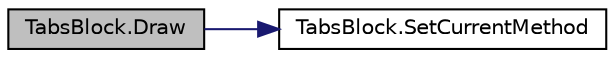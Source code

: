 digraph "TabsBlock.Draw"
{
 // LATEX_PDF_SIZE
  edge [fontname="Helvetica",fontsize="10",labelfontname="Helvetica",labelfontsize="10"];
  node [fontname="Helvetica",fontsize="10",shape=record];
  rankdir="LR";
  Node1 [label="TabsBlock.Draw",height=0.2,width=0.4,color="black", fillcolor="grey75", style="filled", fontcolor="black",tooltip=" "];
  Node1 -> Node2 [color="midnightblue",fontsize="10",style="solid",fontname="Helvetica"];
  Node2 [label="TabsBlock.SetCurrentMethod",height=0.2,width=0.4,color="black", fillcolor="white", style="filled",URL="$class_tabs_block.html#a82042608488df90b05cc4ff7b58082b5",tooltip=" "];
}
